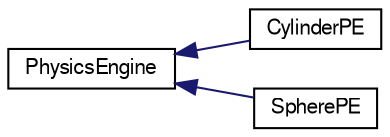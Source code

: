 digraph "Graphical Class Hierarchy"
{
  edge [fontname="FreeSans",fontsize="10",labelfontname="FreeSans",labelfontsize="10"];
  node [fontname="FreeSans",fontsize="10",shape=record];
  rankdir="LR";
  Node1 [label="PhysicsEngine",height=0.2,width=0.4,color="black", fillcolor="white", style="filled",URL="$class_physics_engine.html",tooltip="This abstract class represents the interface of a physics engine, which is the responsible of handle ..."];
  Node1 -> Node2 [dir="back",color="midnightblue",fontsize="10",style="solid",fontname="FreeSans"];
  Node2 [label="CylinderPE",height=0.2,width=0.4,color="black", fillcolor="white", style="filled",URL="$class_cylinder_p_e.html",tooltip="Specialized cylinder-based PhysicsEngine. "];
  Node1 -> Node3 [dir="back",color="midnightblue",fontsize="10",style="solid",fontname="FreeSans"];
  Node3 [label="SpherePE",height=0.2,width=0.4,color="black", fillcolor="white", style="filled",URL="$class_sphere_p_e.html",tooltip="Specialized sphere-based PhysicsEngine. "];
}
